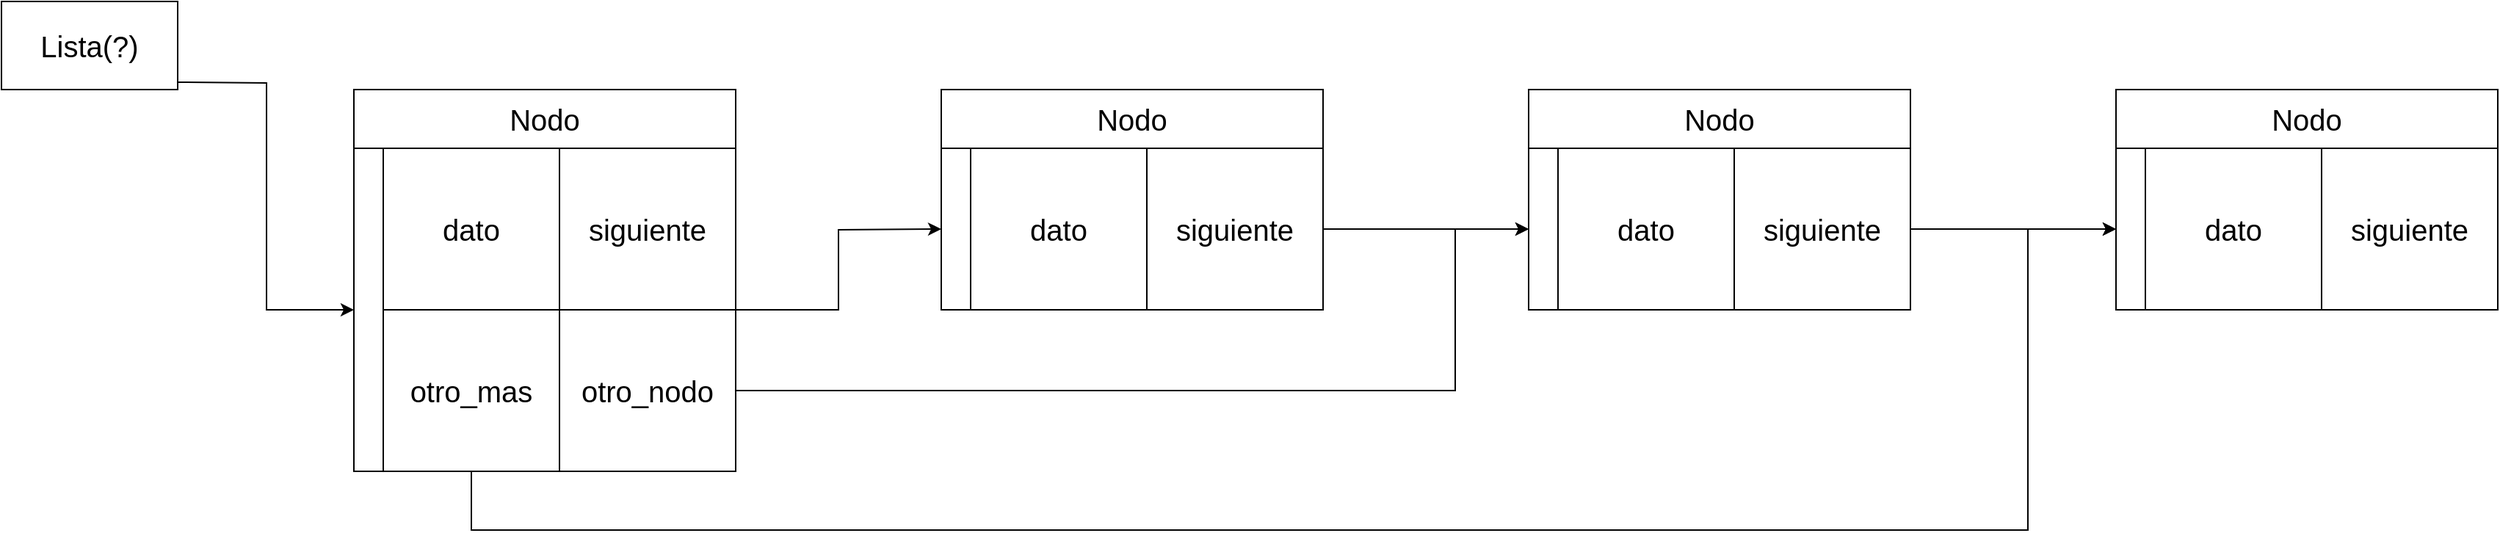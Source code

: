 <mxfile version="24.7.16">
  <diagram name="Page-1" id="jto-qtzXlHKbKDOFZij-">
    <mxGraphModel dx="2607" dy="1433" grid="1" gridSize="10" guides="1" tooltips="1" connect="1" arrows="1" fold="1" page="1" pageScale="1" pageWidth="850" pageHeight="1100" math="0" shadow="0">
      <root>
        <mxCell id="0" />
        <mxCell id="1" parent="0" />
        <mxCell id="kgj0ZtWSBMvPHDnNzbXX-134" style="edgeStyle=orthogonalEdgeStyle;rounded=0;orthogonalLoop=1;jettySize=auto;html=1;entryX=0;entryY=0.5;entryDx=0;entryDy=0;" parent="1" source="kgj0ZtWSBMvPHDnNzbXX-1" edge="1">
          <mxGeometry relative="1" as="geometry">
            <mxPoint x="1200" y="335" as="targetPoint" />
          </mxGeometry>
        </mxCell>
        <mxCell id="kgj0ZtWSBMvPHDnNzbXX-1" value="" style="rounded=0;whiteSpace=wrap;html=1;" parent="1" vertex="1">
          <mxGeometry x="820" y="280" width="240" height="220" as="geometry" />
        </mxCell>
        <mxCell id="kgj0ZtWSBMvPHDnNzbXX-7" value="" style="endArrow=none;html=1;rounded=0;entryX=0.5;entryY=0;entryDx=0;entryDy=0;exitX=0.5;exitY=1;exitDx=0;exitDy=0;" parent="1" source="kgj0ZtWSBMvPHDnNzbXX-1" target="kgj0ZtWSBMvPHDnNzbXX-1" edge="1">
          <mxGeometry width="50" height="50" relative="1" as="geometry">
            <mxPoint x="920" y="360" as="sourcePoint" />
            <mxPoint x="970" y="310" as="targetPoint" />
          </mxGeometry>
        </mxCell>
        <mxCell id="kgj0ZtWSBMvPHDnNzbXX-9" value="&lt;font style=&quot;font-size: 20px;&quot;&gt;siguiente&lt;/font&gt;" style="text;html=1;align=center;verticalAlign=middle;whiteSpace=wrap;rounded=0;" parent="1" vertex="1">
          <mxGeometry x="960" y="320" width="80" height="30" as="geometry" />
        </mxCell>
        <mxCell id="kgj0ZtWSBMvPHDnNzbXX-109" style="edgeStyle=orthogonalEdgeStyle;rounded=0;orthogonalLoop=1;jettySize=auto;html=1;entryX=0;entryY=0.5;entryDx=0;entryDy=0;" parent="1" target="kgj0ZtWSBMvPHDnNzbXX-84" edge="1">
          <mxGeometry relative="1" as="geometry">
            <mxPoint x="680" y="235.0" as="sourcePoint" />
          </mxGeometry>
        </mxCell>
        <mxCell id="kgj0ZtWSBMvPHDnNzbXX-84" value="" style="rounded=0;whiteSpace=wrap;html=1;" parent="1" vertex="1">
          <mxGeometry x="800" y="280" width="20" height="220" as="geometry" />
        </mxCell>
        <mxCell id="kgj0ZtWSBMvPHDnNzbXX-111" value="&lt;span style=&quot;font-size: 20px;&quot;&gt;Nodo&lt;/span&gt;" style="rounded=0;whiteSpace=wrap;html=1;" parent="1" vertex="1">
          <mxGeometry x="800" y="240" width="260" height="40" as="geometry" />
        </mxCell>
        <mxCell id="yrJoEXE7CaM3pGtu8LgF-1" value="&lt;span style=&quot;font-size: 20px;&quot;&gt;dato&lt;/span&gt;" style="rounded=0;whiteSpace=wrap;html=1;" parent="1" vertex="1">
          <mxGeometry x="820" y="280" width="120" height="110" as="geometry" />
        </mxCell>
        <mxCell id="yrJoEXE7CaM3pGtu8LgF-7" style="edgeStyle=orthogonalEdgeStyle;rounded=0;orthogonalLoop=1;jettySize=auto;html=1;entryX=0;entryY=0.5;entryDx=0;entryDy=0;" parent="1" source="yrJoEXE7CaM3pGtu8LgF-8" edge="1">
          <mxGeometry relative="1" as="geometry">
            <mxPoint x="1600" y="335" as="targetPoint" />
          </mxGeometry>
        </mxCell>
        <mxCell id="yrJoEXE7CaM3pGtu8LgF-8" value="" style="rounded=0;whiteSpace=wrap;html=1;" parent="1" vertex="1">
          <mxGeometry x="1220" y="280" width="240" height="110" as="geometry" />
        </mxCell>
        <mxCell id="yrJoEXE7CaM3pGtu8LgF-9" value="" style="endArrow=none;html=1;rounded=0;entryX=0.5;entryY=0;entryDx=0;entryDy=0;exitX=0.5;exitY=1;exitDx=0;exitDy=0;" parent="1" source="yrJoEXE7CaM3pGtu8LgF-8" target="yrJoEXE7CaM3pGtu8LgF-8" edge="1">
          <mxGeometry width="50" height="50" relative="1" as="geometry">
            <mxPoint x="1320" y="360" as="sourcePoint" />
            <mxPoint x="1370" y="310" as="targetPoint" />
          </mxGeometry>
        </mxCell>
        <mxCell id="yrJoEXE7CaM3pGtu8LgF-10" value="&lt;font style=&quot;font-size: 20px;&quot;&gt;siguiente&lt;/font&gt;" style="text;html=1;align=center;verticalAlign=middle;whiteSpace=wrap;rounded=0;" parent="1" vertex="1">
          <mxGeometry x="1360" y="320" width="80" height="30" as="geometry" />
        </mxCell>
        <mxCell id="yrJoEXE7CaM3pGtu8LgF-11" value="" style="rounded=0;whiteSpace=wrap;html=1;" parent="1" vertex="1">
          <mxGeometry x="1200" y="280" width="20" height="110" as="geometry" />
        </mxCell>
        <mxCell id="yrJoEXE7CaM3pGtu8LgF-12" value="&lt;span style=&quot;font-size: 20px;&quot;&gt;Nodo&lt;/span&gt;" style="rounded=0;whiteSpace=wrap;html=1;" parent="1" vertex="1">
          <mxGeometry x="1200" y="240" width="260" height="40" as="geometry" />
        </mxCell>
        <mxCell id="yrJoEXE7CaM3pGtu8LgF-13" value="&lt;span style=&quot;font-size: 20px;&quot;&gt;dato&lt;/span&gt;" style="rounded=0;whiteSpace=wrap;html=1;" parent="1" vertex="1">
          <mxGeometry x="1220" y="280" width="120" height="110" as="geometry" />
        </mxCell>
        <mxCell id="6eTjoDKicTgpKZ9OExMR-10" style="edgeStyle=orthogonalEdgeStyle;rounded=0;orthogonalLoop=1;jettySize=auto;html=1;entryX=0;entryY=0.5;entryDx=0;entryDy=0;" edge="1" parent="1" source="yrJoEXE7CaM3pGtu8LgF-15" target="6eTjoDKicTgpKZ9OExMR-7">
          <mxGeometry relative="1" as="geometry" />
        </mxCell>
        <mxCell id="yrJoEXE7CaM3pGtu8LgF-15" value="" style="rounded=0;whiteSpace=wrap;html=1;" parent="1" vertex="1">
          <mxGeometry x="1620" y="280" width="240" height="110" as="geometry" />
        </mxCell>
        <mxCell id="yrJoEXE7CaM3pGtu8LgF-16" value="" style="endArrow=none;html=1;rounded=0;entryX=0.5;entryY=0;entryDx=0;entryDy=0;exitX=0.5;exitY=1;exitDx=0;exitDy=0;" parent="1" source="yrJoEXE7CaM3pGtu8LgF-15" target="yrJoEXE7CaM3pGtu8LgF-15" edge="1">
          <mxGeometry width="50" height="50" relative="1" as="geometry">
            <mxPoint x="1720" y="360" as="sourcePoint" />
            <mxPoint x="1770" y="310" as="targetPoint" />
          </mxGeometry>
        </mxCell>
        <mxCell id="yrJoEXE7CaM3pGtu8LgF-17" value="&lt;font style=&quot;font-size: 20px;&quot;&gt;siguiente&lt;/font&gt;" style="text;html=1;align=center;verticalAlign=middle;whiteSpace=wrap;rounded=0;" parent="1" vertex="1">
          <mxGeometry x="1760" y="320" width="80" height="30" as="geometry" />
        </mxCell>
        <mxCell id="yrJoEXE7CaM3pGtu8LgF-18" value="" style="rounded=0;whiteSpace=wrap;html=1;" parent="1" vertex="1">
          <mxGeometry x="1600" y="280" width="20" height="110" as="geometry" />
        </mxCell>
        <mxCell id="yrJoEXE7CaM3pGtu8LgF-19" value="&lt;span style=&quot;font-size: 20px;&quot;&gt;Nodo&lt;/span&gt;" style="rounded=0;whiteSpace=wrap;html=1;" parent="1" vertex="1">
          <mxGeometry x="1600" y="240" width="260" height="40" as="geometry" />
        </mxCell>
        <mxCell id="yrJoEXE7CaM3pGtu8LgF-20" value="&lt;span style=&quot;font-size: 20px;&quot;&gt;dato&lt;/span&gt;" style="rounded=0;whiteSpace=wrap;html=1;" parent="1" vertex="1">
          <mxGeometry x="1620" y="280" width="120" height="110" as="geometry" />
        </mxCell>
        <mxCell id="PpdtgeAWT0-9ttJKp4jD-1" value="&lt;span style=&quot;font-size: 20px;&quot;&gt;Lista(?)&lt;/span&gt;" style="rounded=0;whiteSpace=wrap;html=1;" parent="1" vertex="1">
          <mxGeometry x="560" y="180" width="120" height="60" as="geometry" />
        </mxCell>
        <mxCell id="6eTjoDKicTgpKZ9OExMR-3" style="edgeStyle=orthogonalEdgeStyle;rounded=0;orthogonalLoop=1;jettySize=auto;html=1;entryX=0;entryY=0.5;entryDx=0;entryDy=0;" edge="1" parent="1" source="6eTjoDKicTgpKZ9OExMR-1" target="yrJoEXE7CaM3pGtu8LgF-18">
          <mxGeometry relative="1" as="geometry">
            <mxPoint x="1720" y="445" as="targetPoint" />
            <Array as="points">
              <mxPoint x="1550" y="445" />
              <mxPoint x="1550" y="335" />
            </Array>
          </mxGeometry>
        </mxCell>
        <mxCell id="6eTjoDKicTgpKZ9OExMR-1" value="&lt;span style=&quot;font-size: 20px;&quot;&gt;otro_nodo&lt;/span&gt;" style="rounded=0;whiteSpace=wrap;html=1;" vertex="1" parent="1">
          <mxGeometry x="940" y="390" width="120" height="110" as="geometry" />
        </mxCell>
        <mxCell id="6eTjoDKicTgpKZ9OExMR-11" style="edgeStyle=orthogonalEdgeStyle;rounded=0;orthogonalLoop=1;jettySize=auto;html=1;entryX=0;entryY=0.5;entryDx=0;entryDy=0;" edge="1" parent="1" source="6eTjoDKicTgpKZ9OExMR-2" target="6eTjoDKicTgpKZ9OExMR-7">
          <mxGeometry relative="1" as="geometry">
            <Array as="points">
              <mxPoint x="880" y="540" />
              <mxPoint x="1940" y="540" />
              <mxPoint x="1940" y="335" />
            </Array>
          </mxGeometry>
        </mxCell>
        <mxCell id="6eTjoDKicTgpKZ9OExMR-2" value="&lt;span style=&quot;font-size: 20px;&quot;&gt;otro_mas&lt;/span&gt;" style="rounded=0;whiteSpace=wrap;html=1;" vertex="1" parent="1">
          <mxGeometry x="820" y="390" width="120" height="110" as="geometry" />
        </mxCell>
        <mxCell id="6eTjoDKicTgpKZ9OExMR-4" value="" style="rounded=0;whiteSpace=wrap;html=1;" vertex="1" parent="1">
          <mxGeometry x="2020" y="280" width="240" height="110" as="geometry" />
        </mxCell>
        <mxCell id="6eTjoDKicTgpKZ9OExMR-5" value="" style="endArrow=none;html=1;rounded=0;entryX=0.5;entryY=0;entryDx=0;entryDy=0;exitX=0.5;exitY=1;exitDx=0;exitDy=0;" edge="1" parent="1" source="6eTjoDKicTgpKZ9OExMR-4" target="6eTjoDKicTgpKZ9OExMR-4">
          <mxGeometry width="50" height="50" relative="1" as="geometry">
            <mxPoint x="2120" y="360" as="sourcePoint" />
            <mxPoint x="2170" y="310" as="targetPoint" />
          </mxGeometry>
        </mxCell>
        <mxCell id="6eTjoDKicTgpKZ9OExMR-6" value="&lt;font style=&quot;font-size: 20px;&quot;&gt;siguiente&lt;/font&gt;" style="text;html=1;align=center;verticalAlign=middle;whiteSpace=wrap;rounded=0;" vertex="1" parent="1">
          <mxGeometry x="2160" y="320" width="80" height="30" as="geometry" />
        </mxCell>
        <mxCell id="6eTjoDKicTgpKZ9OExMR-7" value="" style="rounded=0;whiteSpace=wrap;html=1;" vertex="1" parent="1">
          <mxGeometry x="2000" y="280" width="20" height="110" as="geometry" />
        </mxCell>
        <mxCell id="6eTjoDKicTgpKZ9OExMR-8" value="&lt;span style=&quot;font-size: 20px;&quot;&gt;Nodo&lt;/span&gt;" style="rounded=0;whiteSpace=wrap;html=1;" vertex="1" parent="1">
          <mxGeometry x="2000" y="240" width="260" height="40" as="geometry" />
        </mxCell>
        <mxCell id="6eTjoDKicTgpKZ9OExMR-9" value="&lt;span style=&quot;font-size: 20px;&quot;&gt;dato&lt;/span&gt;" style="rounded=0;whiteSpace=wrap;html=1;" vertex="1" parent="1">
          <mxGeometry x="2020" y="280" width="120" height="110" as="geometry" />
        </mxCell>
      </root>
    </mxGraphModel>
  </diagram>
</mxfile>
